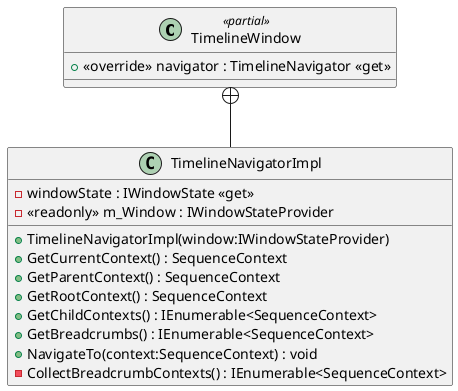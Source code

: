 @startuml
class TimelineWindow <<partial>> {
    + <<override>> navigator : TimelineNavigator <<get>>
}
class TimelineNavigatorImpl {
    + TimelineNavigatorImpl(window:IWindowStateProvider)
    + GetCurrentContext() : SequenceContext
    + GetParentContext() : SequenceContext
    + GetRootContext() : SequenceContext
    + GetChildContexts() : IEnumerable<SequenceContext>
    + GetBreadcrumbs() : IEnumerable<SequenceContext>
    + NavigateTo(context:SequenceContext) : void
    - windowState : IWindowState <<get>>
    - CollectBreadcrumbContexts() : IEnumerable<SequenceContext>
    - <<readonly>> m_Window : IWindowStateProvider
}
TimelineWindow +-- TimelineNavigatorImpl
@enduml
